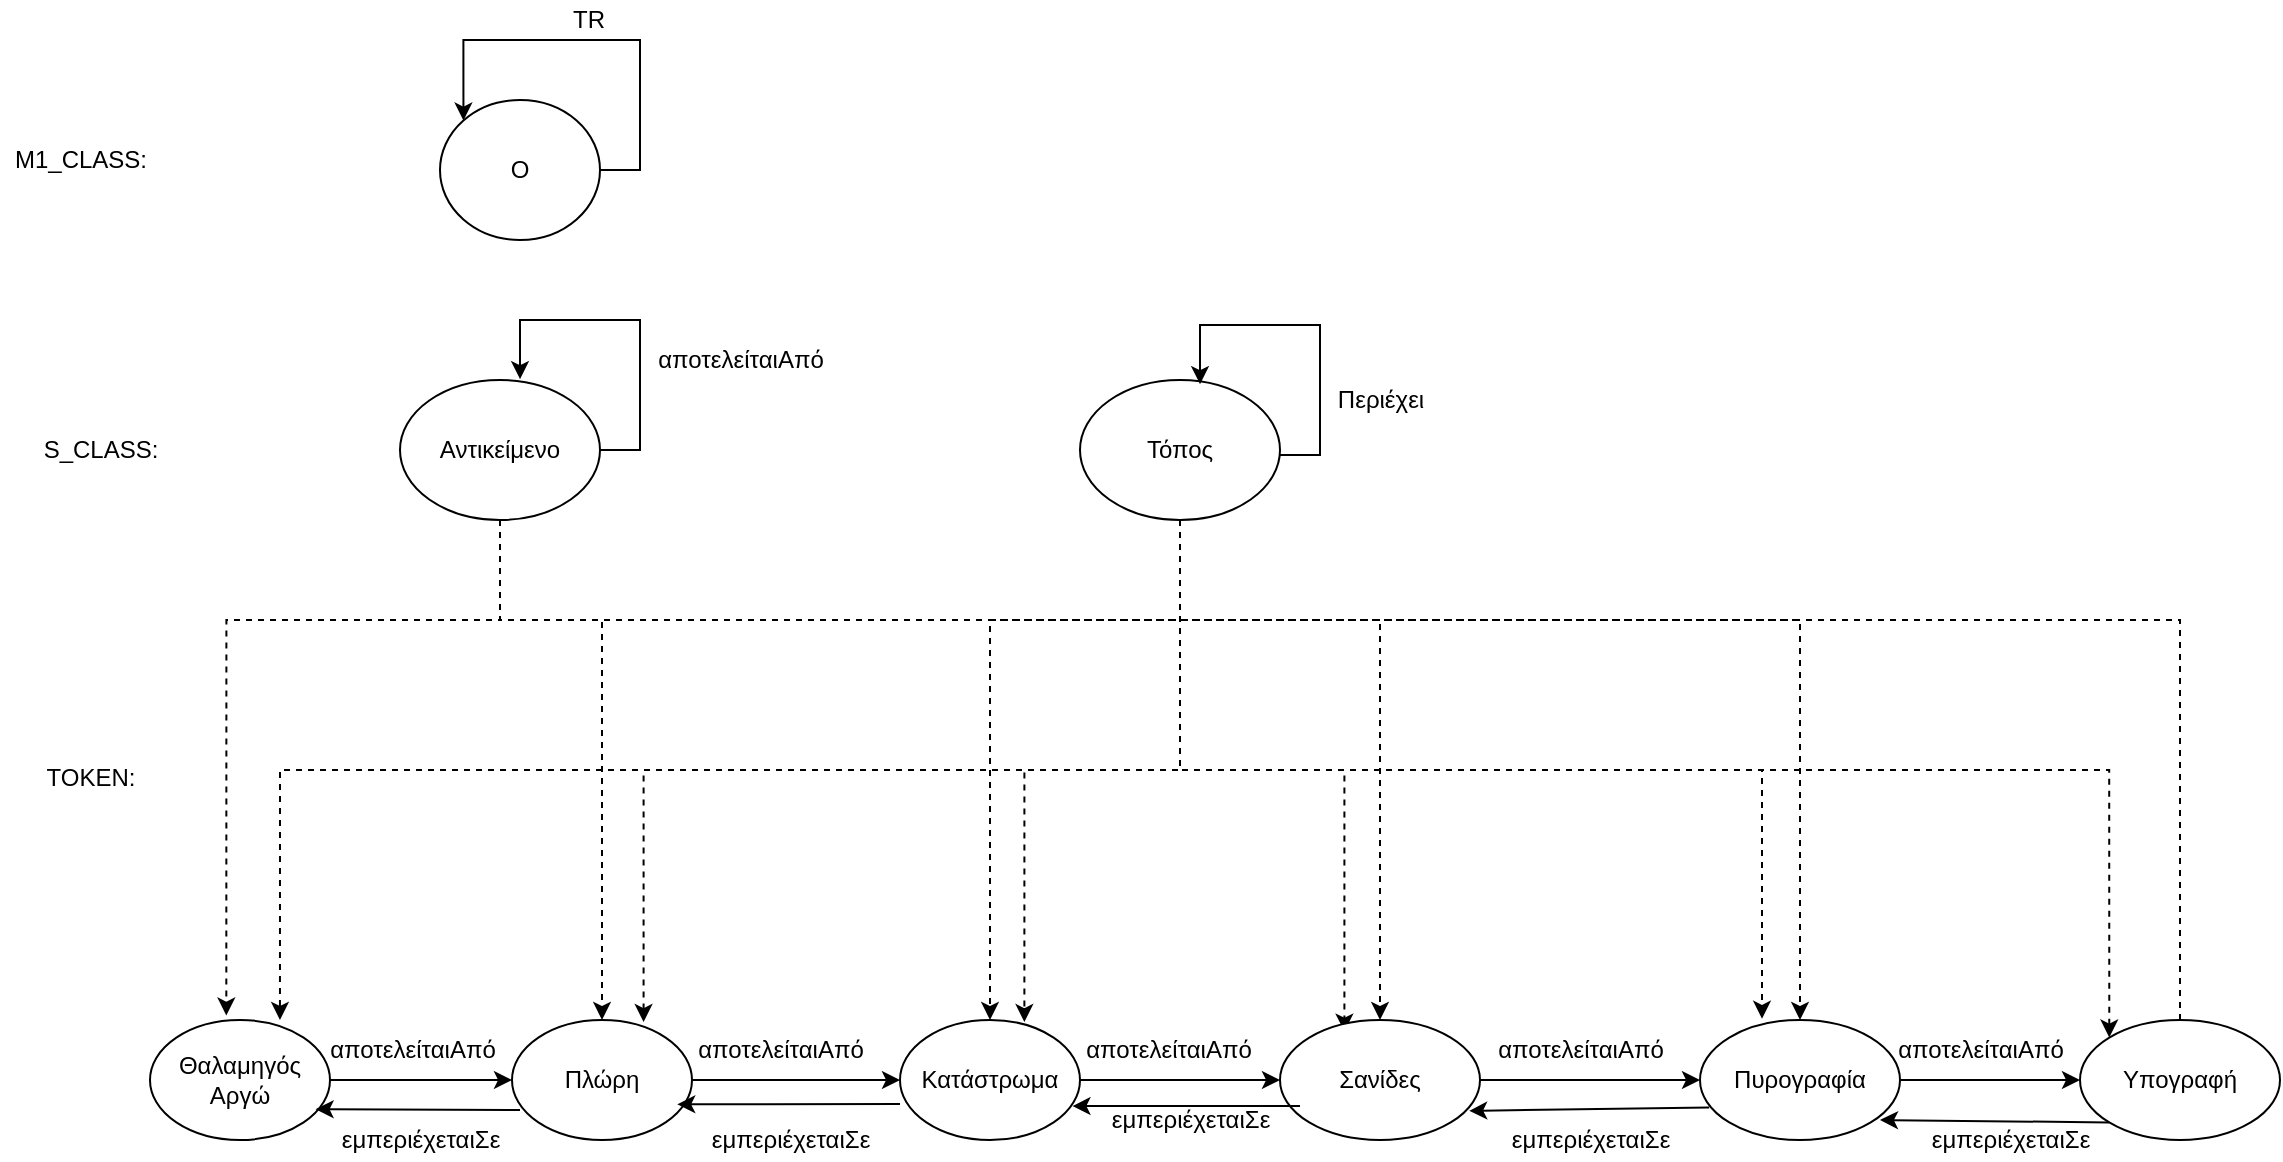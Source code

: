 <mxfile type="device" version="12.9.3"><diagram id="Gf7EQk8PuydPhexSjW4A" name="Page-1"><mxGraphModel grid="1" dx="1865" dy="576" gridSize="10" guides="1" tooltips="1" connect="1" arrows="1" fold="1" page="1" pageScale="1" pageWidth="827" pageHeight="1169" math="0" shadow="0"><root><mxCell id="0"/><mxCell id="1" parent="0"/><mxCell id="6q4K99QzxyagKhcnqM8v-2" style="edgeStyle=orthogonalEdgeStyle;rounded=0;orthogonalLoop=1;jettySize=auto;html=1;exitX=1;exitY=0.5;exitDx=0;exitDy=0;entryX=0;entryY=0;entryDx=0;entryDy=0;" target="6q4K99QzxyagKhcnqM8v-1" parent="1" edge="1" source="6q4K99QzxyagKhcnqM8v-1"><mxGeometry as="geometry" relative="1"><mxPoint as="targetPoint" x="100" y="80"/><Array as="points"><mxPoint x="150" y="175"/><mxPoint x="150" y="110"/><mxPoint x="62" y="110"/></Array></mxGeometry></mxCell><mxCell id="6q4K99QzxyagKhcnqM8v-1" style="ellipse;whiteSpace=wrap;html=1;" value="O" parent="1" vertex="1"><mxGeometry width="80" as="geometry" x="50" y="140" height="70"/></mxCell><mxCell id="6q4K99QzxyagKhcnqM8v-3" style="text;html=1;align=center;verticalAlign=middle;resizable=0;points=[];autosize=1;" value="TR" parent="1" vertex="1"><mxGeometry width="30" as="geometry" x="109" y="90" height="20"/></mxCell><mxCell id="6q4K99QzxyagKhcnqM8v-4" style="text;html=1;align=center;verticalAlign=middle;resizable=0;points=[];autosize=1;" value="M1_CLASS:" parent="1" vertex="1"><mxGeometry width="80" as="geometry" x="-170" y="160" height="20"/></mxCell><mxCell id="6q4K99QzxyagKhcnqM8v-5" style="text;html=1;align=center;verticalAlign=middle;resizable=0;points=[];autosize=1;" value="S_CLASS:" parent="1" vertex="1"><mxGeometry width="70" as="geometry" x="-155" y="305" height="20"/></mxCell><mxCell id="6q4K99QzxyagKhcnqM8v-12" style="edgeStyle=orthogonalEdgeStyle;rounded=0;orthogonalLoop=1;jettySize=auto;html=1;exitX=1;exitY=0.5;exitDx=0;exitDy=0;entryX=0.6;entryY=-0.006;entryDx=0;entryDy=0;entryPerimeter=0;" target="6q4K99QzxyagKhcnqM8v-6" parent="1" edge="1" source="6q4K99QzxyagKhcnqM8v-6"><mxGeometry as="geometry" relative="1"><mxPoint as="targetPoint" x="90" y="270"/><Array as="points"><mxPoint x="150" y="315"/><mxPoint x="150" y="250"/><mxPoint x="90" y="250"/></Array></mxGeometry></mxCell><mxCell id="6q4K99QzxyagKhcnqM8v-33" style="edgeStyle=orthogonalEdgeStyle;rounded=0;orthogonalLoop=1;jettySize=auto;html=1;exitX=0.5;exitY=1;exitDx=0;exitDy=0;dashed=1;entryX=0.5;entryY=0;entryDx=0;entryDy=0;" target="6q4K99QzxyagKhcnqM8v-41" parent="1" edge="1" source="6q4K99QzxyagKhcnqM8v-6"><mxGeometry as="geometry" relative="1"><mxPoint as="targetPoint" x="130" y="550"/><Array as="points"><mxPoint x="80" y="400"/><mxPoint x="131" y="400"/></Array></mxGeometry></mxCell><mxCell id="6q4K99QzxyagKhcnqM8v-37" style="edgeStyle=orthogonalEdgeStyle;rounded=0;orthogonalLoop=1;jettySize=auto;html=1;exitX=0.5;exitY=1;exitDx=0;exitDy=0;entryX=0.5;entryY=0;entryDx=0;entryDy=0;dashed=1;" target="6q4K99QzxyagKhcnqM8v-44" parent="1" edge="1" source="6q4K99QzxyagKhcnqM8v-6"><mxGeometry as="geometry" relative="1"><mxPoint as="targetPoint" x="767" y="440"/><Array as="points"><mxPoint x="80" y="400"/><mxPoint x="730" y="400"/></Array></mxGeometry></mxCell><mxCell id="6q4K99QzxyagKhcnqM8v-38" style="edgeStyle=orthogonalEdgeStyle;rounded=0;orthogonalLoop=1;jettySize=auto;html=1;entryX=0.5;entryY=0;entryDx=0;entryDy=0;dashed=1;exitX=0.5;exitY=0;exitDx=0;exitDy=0;" target="6q4K99QzxyagKhcnqM8v-42" parent="1" edge="1" source="6q4K99QzxyagKhcnqM8v-45"><mxGeometry as="geometry" relative="1"><mxPoint as="sourcePoint" x="900" y="590"/><mxPoint as="targetPoint" x="330" y="440"/><Array as="points"><mxPoint x="920" y="400"/><mxPoint x="325" y="400"/></Array></mxGeometry></mxCell><mxCell id="6q4K99QzxyagKhcnqM8v-39" style="edgeStyle=orthogonalEdgeStyle;rounded=0;orthogonalLoop=1;jettySize=auto;html=1;exitX=0.5;exitY=1;exitDx=0;exitDy=0;entryX=0.5;entryY=0;entryDx=0;entryDy=0;dashed=1;" target="6q4K99QzxyagKhcnqM8v-43" parent="1" edge="1" source="6q4K99QzxyagKhcnqM8v-6"><mxGeometry as="geometry" relative="1"><mxPoint as="targetPoint" x="540" y="440"/><Array as="points"><mxPoint x="80" y="400"/><mxPoint x="520" y="400"/></Array></mxGeometry></mxCell><mxCell id="6q4K99QzxyagKhcnqM8v-69" style="edgeStyle=orthogonalEdgeStyle;rounded=0;orthogonalLoop=1;jettySize=auto;html=1;exitX=0.5;exitY=1;exitDx=0;exitDy=0;entryX=0.424;entryY=-0.037;entryDx=0;entryDy=0;entryPerimeter=0;dashed=1;" target="6q4K99QzxyagKhcnqM8v-40" parent="1" edge="1" source="6q4K99QzxyagKhcnqM8v-6"><mxGeometry as="geometry" relative="1"><Array as="points"><mxPoint x="80" y="400"/><mxPoint x="-57" y="400"/></Array></mxGeometry></mxCell><mxCell id="6q4K99QzxyagKhcnqM8v-6" style="ellipse;whiteSpace=wrap;html=1;" value="Αντικείμενο" parent="1" vertex="1"><mxGeometry width="100" as="geometry" x="30" y="280" height="70"/></mxCell><mxCell id="6q4K99QzxyagKhcnqM8v-13" style="text;html=1;align=center;verticalAlign=middle;resizable=0;points=[];autosize=1;" value="αποτελείταιΑπό" parent="1" vertex="1"><mxGeometry width="100" as="geometry" x="150" y="260" height="20"/></mxCell><mxCell id="6q4K99QzxyagKhcnqM8v-16" style="edgeStyle=orthogonalEdgeStyle;rounded=0;orthogonalLoop=1;jettySize=auto;html=1;exitX=1;exitY=0.5;exitDx=0;exitDy=0;entryX=1;entryY=0;entryDx=0;entryDy=0;" target="6q4K99QzxyagKhcnqM8v-14" parent="1" edge="1" source="6q4K99QzxyagKhcnqM8v-14"><mxGeometry as="geometry" relative="1"><mxPoint as="targetPoint" x="450" y="270"/></mxGeometry></mxCell><mxCell id="6q4K99QzxyagKhcnqM8v-70" style="edgeStyle=orthogonalEdgeStyle;rounded=0;orthogonalLoop=1;jettySize=auto;html=1;exitX=0.5;exitY=1;exitDx=0;exitDy=0;entryX=0.722;entryY=0;entryDx=0;entryDy=0;entryPerimeter=0;dashed=1;" target="6q4K99QzxyagKhcnqM8v-40" parent="1" edge="1" source="6q4K99QzxyagKhcnqM8v-14"><mxGeometry as="geometry" relative="1"><Array as="points"><mxPoint x="420" y="475"/><mxPoint x="-30" y="475"/></Array></mxGeometry></mxCell><mxCell id="6q4K99QzxyagKhcnqM8v-71" style="edgeStyle=orthogonalEdgeStyle;rounded=0;orthogonalLoop=1;jettySize=auto;html=1;exitX=0.5;exitY=1;exitDx=0;exitDy=0;entryX=0.731;entryY=0.017;entryDx=0;entryDy=0;entryPerimeter=0;dashed=1;" target="6q4K99QzxyagKhcnqM8v-41" parent="1" edge="1" source="6q4K99QzxyagKhcnqM8v-14"><mxGeometry as="geometry" relative="1"/></mxCell><mxCell id="6q4K99QzxyagKhcnqM8v-72" style="edgeStyle=orthogonalEdgeStyle;rounded=0;orthogonalLoop=1;jettySize=auto;html=1;exitX=0.5;exitY=1;exitDx=0;exitDy=0;entryX=0.691;entryY=0.017;entryDx=0;entryDy=0;entryPerimeter=0;dashed=1;" target="6q4K99QzxyagKhcnqM8v-42" parent="1" edge="1" source="6q4K99QzxyagKhcnqM8v-14"><mxGeometry as="geometry" relative="1"/></mxCell><mxCell id="6q4K99QzxyagKhcnqM8v-73" style="edgeStyle=orthogonalEdgeStyle;rounded=0;orthogonalLoop=1;jettySize=auto;html=1;exitX=0.5;exitY=1;exitDx=0;exitDy=0;entryX=0.322;entryY=0.097;entryDx=0;entryDy=0;entryPerimeter=0;dashed=1;" target="6q4K99QzxyagKhcnqM8v-43" parent="1" edge="1" source="6q4K99QzxyagKhcnqM8v-14"><mxGeometry as="geometry" relative="1"/></mxCell><mxCell id="6q4K99QzxyagKhcnqM8v-74" style="edgeStyle=orthogonalEdgeStyle;rounded=0;orthogonalLoop=1;jettySize=auto;html=1;exitX=0.5;exitY=1;exitDx=0;exitDy=0;entryX=0.31;entryY=-0.01;entryDx=0;entryDy=0;entryPerimeter=0;dashed=1;" target="6q4K99QzxyagKhcnqM8v-44" parent="1" edge="1" source="6q4K99QzxyagKhcnqM8v-14"><mxGeometry as="geometry" relative="1"/></mxCell><mxCell id="6q4K99QzxyagKhcnqM8v-75" style="edgeStyle=orthogonalEdgeStyle;rounded=0;orthogonalLoop=1;jettySize=auto;html=1;exitX=0.5;exitY=1;exitDx=0;exitDy=0;entryX=0;entryY=0;entryDx=0;entryDy=0;dashed=1;" target="6q4K99QzxyagKhcnqM8v-45" parent="1" edge="1" source="6q4K99QzxyagKhcnqM8v-14"><mxGeometry as="geometry" relative="1"/></mxCell><mxCell id="6q4K99QzxyagKhcnqM8v-14" style="ellipse;whiteSpace=wrap;html=1;" value="Τόπος" parent="1" vertex="1"><mxGeometry width="100" as="geometry" x="370" y="280" height="70"/></mxCell><mxCell id="6q4K99QzxyagKhcnqM8v-18" style="edgeStyle=orthogonalEdgeStyle;rounded=0;orthogonalLoop=1;jettySize=auto;html=1;exitX=1;exitY=0.5;exitDx=0;exitDy=0;entryX=0.6;entryY=-0.006;entryDx=0;entryDy=0;entryPerimeter=0;" parent="1" edge="1"><mxGeometry as="geometry" relative="1"><mxPoint as="targetPoint" x="430" y="282.08"/><mxPoint as="sourcePoint" x="470" y="317.5"/><Array as="points"><mxPoint x="490" y="317.5"/><mxPoint x="490" y="252.5"/><mxPoint x="430" y="252.5"/></Array></mxGeometry></mxCell><mxCell id="6q4K99QzxyagKhcnqM8v-19" style="text;html=1;align=center;verticalAlign=middle;resizable=0;points=[];autosize=1;" value="Περιέχει" parent="1" vertex="1"><mxGeometry width="60" as="geometry" x="490" y="280" height="20"/></mxCell><mxCell id="6q4K99QzxyagKhcnqM8v-31" style="text;html=1;align=center;verticalAlign=middle;resizable=0;points=[];autosize=1;" value="TOKEN:" parent="1" vertex="1"><mxGeometry width="60" as="geometry" x="-155" y="469" height="20"/></mxCell><mxCell id="6q4K99QzxyagKhcnqM8v-40" style="ellipse;whiteSpace=wrap;html=1;" value="Θαλαμηγός&lt;br&gt;Αργώ" parent="1" vertex="1"><mxGeometry width="90" as="geometry" x="-95" y="600" height="60"/></mxCell><mxCell id="6q4K99QzxyagKhcnqM8v-41" style="ellipse;whiteSpace=wrap;html=1;" value="Πλώρη" parent="1" vertex="1"><mxGeometry width="90" as="geometry" x="86" y="600" height="60"/></mxCell><mxCell id="6q4K99QzxyagKhcnqM8v-42" style="ellipse;whiteSpace=wrap;html=1;" value="Κατάστρωμα" parent="1" vertex="1"><mxGeometry width="90" as="geometry" x="280" y="600" height="60"/></mxCell><mxCell id="6q4K99QzxyagKhcnqM8v-43" style="ellipse;whiteSpace=wrap;html=1;" value="Σανίδες" parent="1" vertex="1"><mxGeometry width="100" as="geometry" x="470" y="600" height="60"/></mxCell><mxCell id="6q4K99QzxyagKhcnqM8v-44" style="ellipse;whiteSpace=wrap;html=1;" value="Πυρογραφία" parent="1" vertex="1"><mxGeometry width="100" as="geometry" x="680" y="600" height="60"/></mxCell><mxCell id="6q4K99QzxyagKhcnqM8v-45" style="ellipse;whiteSpace=wrap;html=1;" value="Υπογραφή" parent="1" vertex="1"><mxGeometry width="100" as="geometry" x="870" y="600" height="60"/></mxCell><mxCell id="6q4K99QzxyagKhcnqM8v-46" style="endArrow=classic;html=1;exitX=1;exitY=0.5;exitDx=0;exitDy=0;entryX=0;entryY=0.5;entryDx=0;entryDy=0;" target="6q4K99QzxyagKhcnqM8v-41" value="" parent="1" edge="1" source="6q4K99QzxyagKhcnqM8v-40"><mxGeometry width="50" as="geometry" relative="1" height="50"><mxPoint as="sourcePoint" x="390" y="670"/><mxPoint as="targetPoint" x="70" y="630"/></mxGeometry></mxCell><mxCell id="6q4K99QzxyagKhcnqM8v-47" style="text;html=1;align=center;verticalAlign=middle;resizable=0;points=[];autosize=1;" value="αποτελείταιΑπό" parent="1" vertex="1"><mxGeometry width="100" as="geometry" x="-14" y="605" height="20"/></mxCell><mxCell id="6q4K99QzxyagKhcnqM8v-48" style="endArrow=classic;html=1;exitX=1;exitY=0.5;exitDx=0;exitDy=0;entryX=0;entryY=0.5;entryDx=0;entryDy=0;" target="6q4K99QzxyagKhcnqM8v-42" value="" parent="1" edge="1" source="6q4K99QzxyagKhcnqM8v-41"><mxGeometry width="50" as="geometry" relative="1" height="50"><mxPoint as="sourcePoint" x="390" y="670"/><mxPoint as="targetPoint" x="440" y="620"/></mxGeometry></mxCell><mxCell id="6q4K99QzxyagKhcnqM8v-49" style="text;html=1;align=center;verticalAlign=middle;resizable=0;points=[];autosize=1;" value="αποτελείταιΑπό" parent="1" vertex="1"><mxGeometry width="100" as="geometry" x="170" y="605" height="20"/></mxCell><mxCell id="6q4K99QzxyagKhcnqM8v-50" style="endArrow=classic;html=1;exitX=1;exitY=0.5;exitDx=0;exitDy=0;entryX=0;entryY=0.5;entryDx=0;entryDy=0;" target="6q4K99QzxyagKhcnqM8v-43" value="" parent="1" edge="1" source="6q4K99QzxyagKhcnqM8v-42"><mxGeometry width="50" as="geometry" relative="1" height="50"><mxPoint as="sourcePoint" x="390" y="670"/><mxPoint as="targetPoint" x="400" y="630"/></mxGeometry></mxCell><mxCell id="6q4K99QzxyagKhcnqM8v-52" style="text;html=1;align=center;verticalAlign=middle;resizable=0;points=[];autosize=1;" value="αποτελείταιΑπό" parent="1" vertex="1"><mxGeometry width="100" as="geometry" x="364" y="605" height="20"/></mxCell><mxCell id="6q4K99QzxyagKhcnqM8v-54" style="endArrow=classic;html=1;exitX=1;exitY=0.5;exitDx=0;exitDy=0;entryX=0;entryY=0.5;entryDx=0;entryDy=0;" target="6q4K99QzxyagKhcnqM8v-44" value="" parent="1" edge="1" source="6q4K99QzxyagKhcnqM8v-43"><mxGeometry width="50" as="geometry" relative="1" height="50"><mxPoint as="sourcePoint" x="380" y="640"/><mxPoint as="targetPoint" x="480" y="640"/></mxGeometry></mxCell><mxCell id="6q4K99QzxyagKhcnqM8v-55" style="endArrow=classic;html=1;exitX=1;exitY=0.5;exitDx=0;exitDy=0;entryX=0;entryY=0.5;entryDx=0;entryDy=0;" target="6q4K99QzxyagKhcnqM8v-45" value="" parent="1" edge="1" source="6q4K99QzxyagKhcnqM8v-44"><mxGeometry width="50" as="geometry" relative="1" height="50"><mxPoint as="sourcePoint" x="390" y="650"/><mxPoint as="targetPoint" x="490" y="650"/></mxGeometry></mxCell><mxCell id="6q4K99QzxyagKhcnqM8v-56" style="text;html=1;align=center;verticalAlign=middle;resizable=0;points=[];autosize=1;" value="αποτελείταιΑπό" parent="1" vertex="1"><mxGeometry width="100" as="geometry" x="570" y="605" height="20"/></mxCell><mxCell id="6q4K99QzxyagKhcnqM8v-58" style="text;html=1;align=center;verticalAlign=middle;resizable=0;points=[];autosize=1;" value="αποτελείταιΑπό" parent="1" vertex="1"><mxGeometry width="100" as="geometry" x="770" y="605" height="20"/></mxCell><mxCell id="6q4K99QzxyagKhcnqM8v-59" style="endArrow=classic;html=1;exitX=0;exitY=1;exitDx=0;exitDy=0;" value="" parent="1" edge="1" source="6q4K99QzxyagKhcnqM8v-45"><mxGeometry width="50" as="geometry" relative="1" height="50"><mxPoint as="sourcePoint" x="440" y="670"/><mxPoint as="targetPoint" x="770" y="650"/></mxGeometry></mxCell><mxCell id="6q4K99QzxyagKhcnqM8v-60" style="endArrow=classic;html=1;exitX=0.046;exitY=0.73;exitDx=0;exitDy=0;entryX=0.946;entryY=0.757;entryDx=0;entryDy=0;entryPerimeter=0;exitPerimeter=0;" target="6q4K99QzxyagKhcnqM8v-43" value="" parent="1" edge="1" source="6q4K99QzxyagKhcnqM8v-44"><mxGeometry width="50" as="geometry" relative="1" height="50"><mxPoint as="sourcePoint" x="894.645" y="661.213"/><mxPoint as="targetPoint" x="780" y="660"/></mxGeometry></mxCell><mxCell id="6q4K99QzxyagKhcnqM8v-61" style="endArrow=classic;html=1;entryX=0.958;entryY=0.717;entryDx=0;entryDy=0;entryPerimeter=0;" target="6q4K99QzxyagKhcnqM8v-42" value="" parent="1" edge="1"><mxGeometry width="50" as="geometry" relative="1" height="50"><mxPoint as="sourcePoint" x="480" y="643"/><mxPoint as="targetPoint" x="790" y="670"/></mxGeometry></mxCell><mxCell id="6q4K99QzxyagKhcnqM8v-62" style="endArrow=classic;html=1;entryX=0.918;entryY=0.703;entryDx=0;entryDy=0;entryPerimeter=0;" target="6q4K99QzxyagKhcnqM8v-41" value="" parent="1" edge="1"><mxGeometry width="50" as="geometry" relative="1" height="50"><mxPoint as="sourcePoint" x="280" y="642"/><mxPoint as="targetPoint" x="376.22" y="653.02"/></mxGeometry></mxCell><mxCell id="6q4K99QzxyagKhcnqM8v-63" style="endArrow=classic;html=1;entryX=0.92;entryY=0.743;entryDx=0;entryDy=0;entryPerimeter=0;" target="6q4K99QzxyagKhcnqM8v-40" value="" parent="1" edge="1"><mxGeometry width="50" as="geometry" relative="1" height="50"><mxPoint as="sourcePoint" x="90" y="645"/><mxPoint as="targetPoint" x="178.62" y="652.18"/></mxGeometry></mxCell><mxCell id="6q4K99QzxyagKhcnqM8v-64" style="text;html=1;align=center;verticalAlign=middle;resizable=0;points=[];autosize=1;" value="εμπεριέχεταιΣε" parent="1" vertex="1"><mxGeometry width="90" as="geometry" x="790" y="650" height="20"/></mxCell><mxCell id="6q4K99QzxyagKhcnqM8v-65" style="text;html=1;align=center;verticalAlign=middle;resizable=0;points=[];autosize=1;" value="εμπεριέχεταιΣε" parent="1" vertex="1"><mxGeometry width="90" as="geometry" x="580" y="650" height="20"/></mxCell><mxCell id="6q4K99QzxyagKhcnqM8v-66" style="text;html=1;align=center;verticalAlign=middle;resizable=0;points=[];autosize=1;" value="εμπεριέχεταιΣε" parent="1" vertex="1"><mxGeometry width="90" as="geometry" x="380" y="640" height="20"/></mxCell><mxCell id="6q4K99QzxyagKhcnqM8v-67" style="text;html=1;align=center;verticalAlign=middle;resizable=0;points=[];autosize=1;" value="εμπεριέχεταιΣε" parent="1" vertex="1"><mxGeometry width="90" as="geometry" x="180" y="650" height="20"/></mxCell><mxCell id="6q4K99QzxyagKhcnqM8v-68" style="text;html=1;align=center;verticalAlign=middle;resizable=0;points=[];autosize=1;" value="εμπεριέχεταιΣε" parent="1" vertex="1"><mxGeometry width="90" as="geometry" x="-5" y="650" height="20"/></mxCell></root></mxGraphModel></diagram></mxfile>